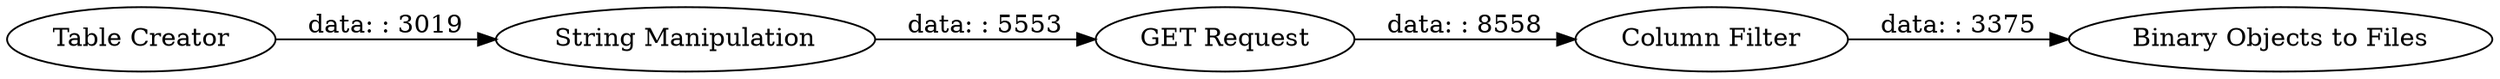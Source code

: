 digraph {
	"8051250121640728887_879" [label="GET Request"]
	"8051250121640728887_881" [label="Binary Objects to Files"]
	"8051250121640728887_880" [label="Column Filter"]
	"8051250121640728887_878" [label="String Manipulation"]
	"8051250121640728887_877" [label="Table Creator"]
	"8051250121640728887_877" -> "8051250121640728887_878" [label="data: : 3019"]
	"8051250121640728887_878" -> "8051250121640728887_879" [label="data: : 5553"]
	"8051250121640728887_880" -> "8051250121640728887_881" [label="data: : 3375"]
	"8051250121640728887_879" -> "8051250121640728887_880" [label="data: : 8558"]
	rankdir=LR
}
